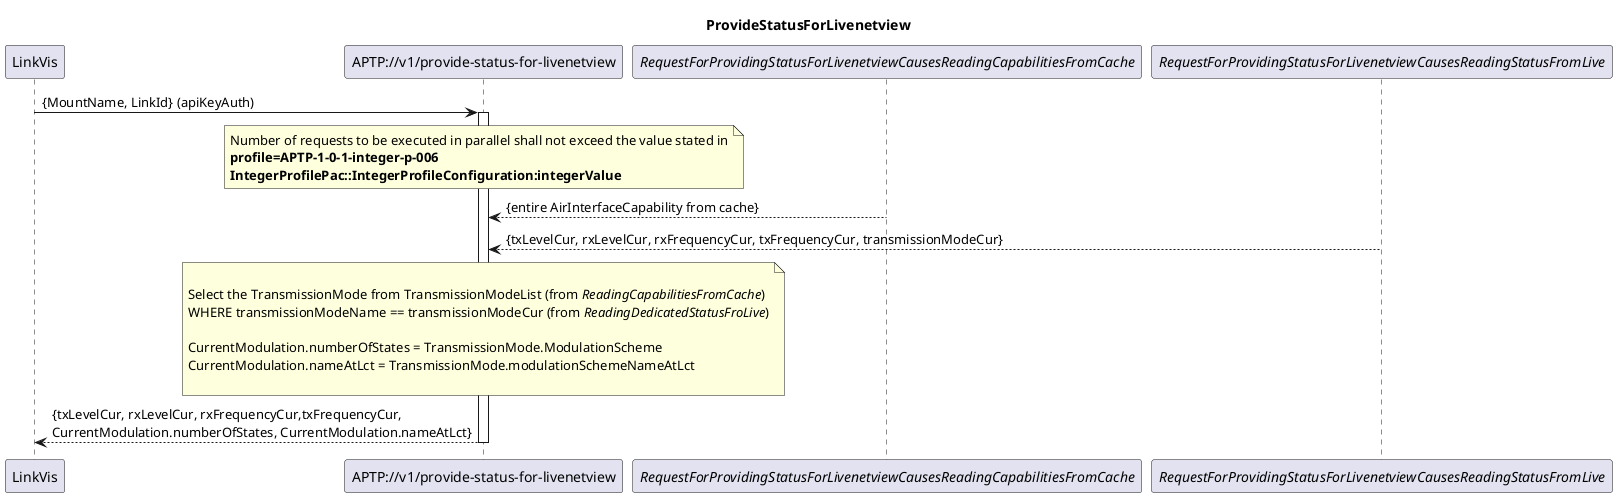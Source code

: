 @startuml ProvideStatusForLivenetview
skinparam responseMessageBelowArrow true

title
ProvideStatusForLivenetview
end title

participant "LinkVis" as LinkVis
participant "APTP://v1/provide-status-for-livenetview" as APTP_Status
participant "<i>RequestForProvidingStatusForLivenetviewCausesReadingCapabilitiesFromCache</i>" as ReadingCapa
participant "<i>RequestForProvidingStatusForLivenetviewCausesReadingStatusFromLive</i>" as ReadingStatusLive


LinkVis -> APTP_Status: {MountName, LinkId} (apiKeyAuth)

note over APTP_Status
Number of requests to be executed in parallel shall not exceed the value stated in
<b>profile=APTP-1-0-1-integer-p-006</b>
<b>IntegerProfilePac::IntegerProfileConfiguration:integerValue</b>
end note

activate APTP_Status

ReadingCapa --> APTP_Status: {entire AirInterfaceCapability from cache}

ReadingStatusLive --> APTP_Status: {txLevelCur, rxLevelCur, rxFrequencyCur, txFrequencyCur, transmissionModeCur}

note over APTP_Status

Select the TransmissionMode from TransmissionModeList (from <i>ReadingCapabilitiesFromCache</i>)
WHERE transmissionModeName == transmissionModeCur (from <i>ReadingDedicatedStatusFroLive</i>)

CurrentModulation.numberOfStates = TransmissionMode.ModulationScheme
CurrentModulation.nameAtLct = TransmissionMode.modulationSchemeNameAtLct

end note

APTP_Status --> LinkVis: {txLevelCur, rxLevelCur, rxFrequencyCur,txFrequencyCur, \nCurrentModulation.numberOfStates, CurrentModulation.nameAtLct}

deactivate APTP_Status

@enduml